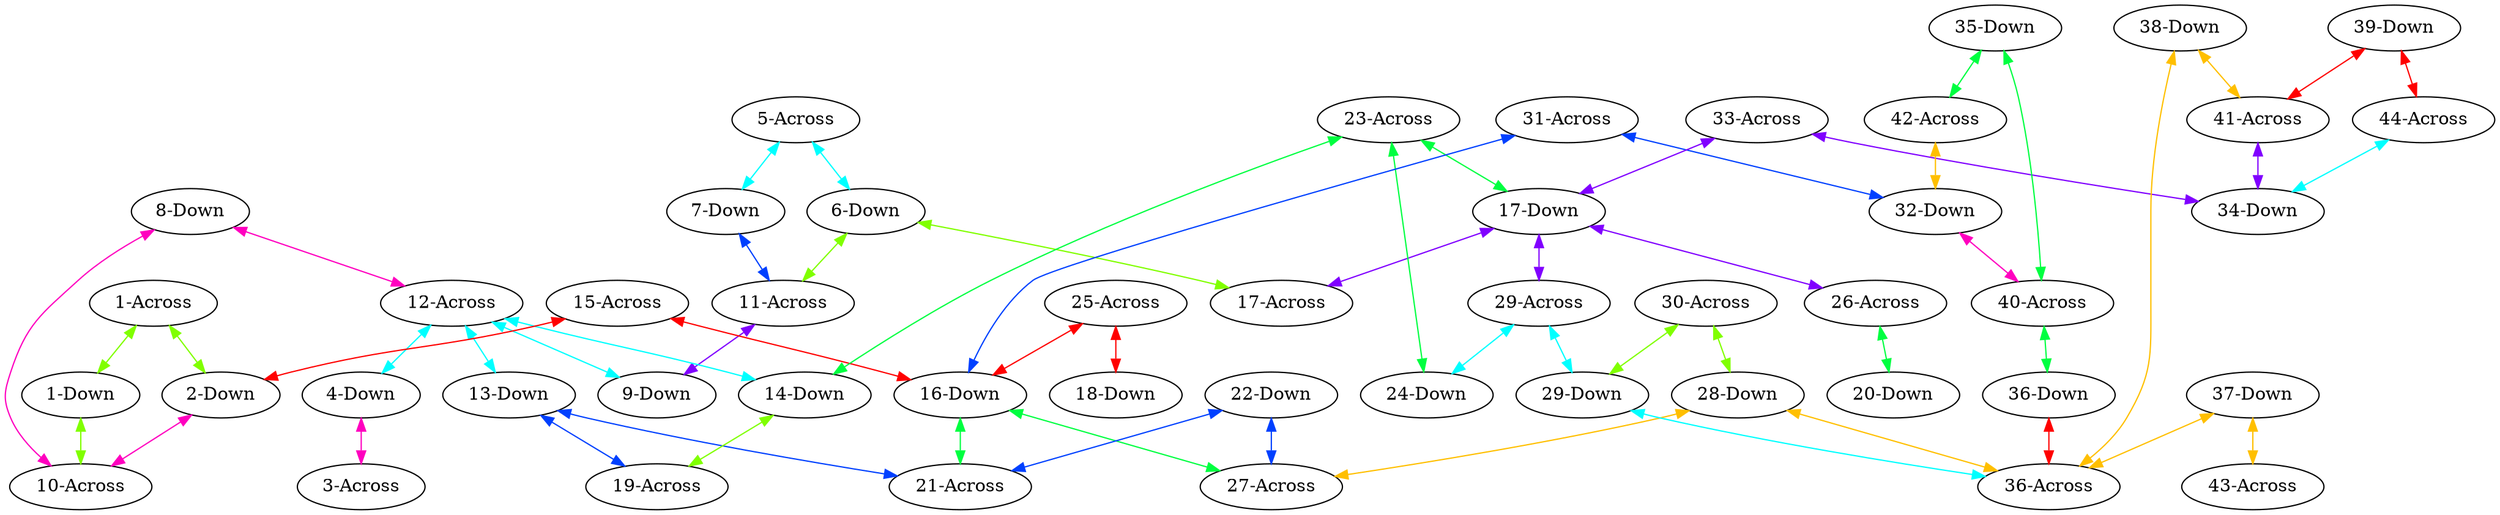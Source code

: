 graph x {
"1-Across" [pos="0.444444444444444,-0.486111111111111",label="1-Across"]
"1-Down" [pos="0.125,-0.805555555555556",label="1-Down"]
"2-Down" [pos="0.763888888888889,-0.805555555555556",label="2-Down"]
"3-Across" [pos="2.05555555555556,-0.486111111111111",label="3-Across"]
"4-Down" [pos="2.375,-0.805555555555556",label="4-Down"]
"5-Across" [pos="3.66666666666667,-0.486111111111111",label="5-Across"]
"6-Down" [pos="3.98611111111111,-0.805555555555556",label="6-Down"]
"7-Down" [pos="4.63888888888889,-0.805555555555556",label="7-Down"]
"8-Down" [pos="1.40277777777778,-0.805555555555556",label="8-Down"]
"9-Down" [pos="3.34722222222222,-0.805555555555556",label="9-Down"]
"10-Across" [pos="0.444444444444444,-1.125",label="10-Across"]
"11-Across" [pos="3.66666666666667,-1.125",label="11-Across"]
"12-Across" [pos="1.73611111111111,-1.45833333333333",label="12-Across"]
"13-Down" [pos="2.05555555555556,-1.79166666666667",label="13-Down"]
"14-Down" [pos="2.69444444444444,-1.79166666666667",label="14-Down"]
"15-Across" [pos="0.444444444444444,-1.79166666666667",label="15-Across"]
"16-Down" [pos="1.08333333333333,-2.11111111111111",label="16-Down"]
"17-Across" [pos="4.30555555555556,-1.79166666666667",label="17-Across"]
"17-Down" [pos="3.66666666666667,-2.11111111111111",label="17-Down"]
"18-Down" [pos="0.125,-2.11111111111111",label="18-Down"]
"19-Across" [pos="2.375,-2.11111111111111",label="19-Across"]
"20-Down" [pos="4.63888888888889,-2.11111111111111",label="20-Down"]
"21-Across" [pos="1.40277777777778,-2.43055555555556",label="21-Across"]
"22-Down" [pos="1.73611111111111,-2.75",label="22-Down"]
"23-Across" [pos="3.34722222222222,-2.43055555555556",label="23-Across"]
"24-Down" [pos="3.02777777777778,-2.75",label="24-Down"]
"25-Across" [pos="0.444444444444444,-2.75",label="25-Across"]
"26-Across" [pos="4,-2.75",label="26-Across"]
"27-Across" [pos="1.40277777777778,-3.06944444444444",label="27-Across"]
"28-Down" [pos="2.05555555555556,-3.72222222222222",label="28-Down"]
"29-Across" [pos="3.34722222222222,-3.06944444444444",label="29-Across"]
"29-Down" [pos="2.69444444444444,-3.72222222222222",label="29-Down"]
"30-Across" [pos="2.375,-3.40277777777778",label="30-Across"]
"31-Across" [pos="0.444444444444444,-3.72222222222222",label="31-Across"]
"32-Down" [pos="0.763888888888889,-4.04166666666667",label="32-Down"]
"33-Across" [pos="4.30555555555556,-3.72222222222222",label="33-Across"]
"34-Down" [pos="3.98611111111111,-4.04166666666667",label="34-Down"]
"35-Down" [pos="0.125,-4.04166666666667",label="35-Down"]
"36-Across" [pos="1.73611111111111,-4.04166666666667",label="36-Across"]
"36-Down" [pos="1.41666666666667,-4.69444444444444",label="36-Down"]
"37-Down" [pos="2.375,-4.375",label="37-Down"]
"38-Down" [pos="3.36111111111111,-4.69444444444444",label="38-Down"]
"39-Down" [pos="4.625,-4.04166666666667",label="39-Down"]
"40-Across" [pos="0.444444444444444,-4.36111111111111",label="40-Across"]
"41-Across" [pos="3.66666666666667,-4.36111111111111",label="41-Across"]
"42-Across" [pos="0.444444444444444,-5.02777777777778",label="42-Across"]
"43-Across" [pos="2.05555555555556,-5.02777777777778",label="43-Across"]
"44-Across" [pos="3.66666666666667,-5.02777777777778",label="44-Across"]
"37-Down" -- "36-Across" [dir="both",color="0.125,1,1"]
"37-Down" -- "43-Across" [dir="both",color="0.125,1,1"]
"1-Across" -- "1-Down" [dir="both",color="0.25,1,1"]
"1-Across" -- "2-Down" [dir="both",color="0.25,1,1"]
"35-Down" -- "42-Across" [dir="both",color="0.375,1,1"]
"35-Down" -- "40-Across" [dir="both",color="0.375,1,1"]
"5-Across" -- "7-Down" [dir="both",color="0.5,1,1"]
"5-Across" -- "6-Down" [dir="both",color="0.5,1,1"]
"7-Down" -- "11-Across" [dir="both",color="0.625,1,1"]
"33-Across" -- "17-Down" [dir="both",color="0.75,1,1"]
"33-Across" -- "34-Down" [dir="both",color="0.75,1,1"]
"8-Down" -- "10-Across" [dir="both",color="0.875,1,1"]
"8-Down" -- "12-Across" [dir="both",color="0.875,1,1"]
"39-Down" -- "44-Across" [dir="both",color="1,1,1"]
"39-Down" -- "41-Across" [dir="both",color="1,1,1"]
"38-Down" -- "36-Across" [dir="both",color="0.125,1,1"]
"38-Down" -- "41-Across" [dir="both",color="0.125,1,1"]
"30-Across" -- "29-Down" [dir="both",color="0.25,1,1"]
"30-Across" -- "28-Down" [dir="both",color="0.25,1,1"]
"23-Across" -- "14-Down" [dir="both",color="0.375,1,1"]
"23-Across" -- "17-Down" [dir="both",color="0.375,1,1"]
"23-Across" -- "24-Down" [dir="both",color="0.375,1,1"]
"12-Across" -- "14-Down" [dir="both",color="0.5,1,1"]
"12-Across" -- "13-Down" [dir="both",color="0.5,1,1"]
"12-Across" -- "4-Down" [dir="both",color="0.5,1,1"]
"12-Across" -- "9-Down" [dir="both",color="0.5,1,1"]
"13-Down" -- "19-Across" [dir="both",color="0.625,1,1"]
"13-Down" -- "21-Across" [dir="both",color="0.625,1,1"]
"17-Down" -- "17-Across" [dir="both",color="0.75,1,1"]
"17-Down" -- "26-Across" [dir="both",color="0.75,1,1"]
"17-Down" -- "29-Across" [dir="both",color="0.75,1,1"]
"4-Down" -- "3-Across" [dir="both",color="0.875,1,1"]
"15-Across" -- "16-Down" [dir="both",color="1,1,1"]
"15-Across" -- "2-Down" [dir="both",color="1,1,1"]
"42-Across" -- "32-Down" [dir="both",color="0.125,1,1"]
"6-Down" -- "17-Across" [dir="both",color="0.25,1,1"]
"6-Down" -- "11-Across" [dir="both",color="0.25,1,1"]
"26-Across" -- "20-Down" [dir="both",color="0.375,1,1"]
"29-Across" -- "29-Down" [dir="both",color="0.5,1,1"]
"29-Across" -- "24-Down" [dir="both",color="0.5,1,1"]
"31-Across" -- "16-Down" [dir="both",color="0.625,1,1"]
"31-Across" -- "32-Down" [dir="both",color="0.625,1,1"]
"11-Across" -- "9-Down" [dir="both",color="0.75,1,1"]
"32-Down" -- "40-Across" [dir="both",color="0.875,1,1"]
"28-Down" -- "36-Across" [dir="both",color="0.125,1,1"]
"28-Down" -- "27-Across" [dir="both",color="0.125,1,1"]
"1-Down" -- "10-Across" [dir="both",color="0.25,1,1"]
"40-Across" -- "36-Down" [dir="both",color="0.375,1,1"]
"29-Down" -- "36-Across" [dir="both",color="0.5,1,1"]
"2-Down" -- "10-Across" [dir="both",color="0.875,1,1"]
"25-Across" -- "16-Down" [dir="both",color="1,1,1"]
"25-Across" -- "18-Down" [dir="both",color="1,1,1"]
"14-Down" -- "19-Across" [dir="both",color="0.25,1,1"]
"16-Down" -- "21-Across" [dir="both",color="0.375,1,1"]
"16-Down" -- "27-Across" [dir="both",color="0.375,1,1"]
"44-Across" -- "34-Down" [dir="both",color="0.5,1,1"]
"22-Down" -- "21-Across" [dir="both",color="0.625,1,1"]
"22-Down" -- "27-Across" [dir="both",color="0.625,1,1"]
"41-Across" -- "34-Down" [dir="both",color="0.75,1,1"]
"36-Down" -- "36-Across" [dir="both",color="1,1,1"]
}
